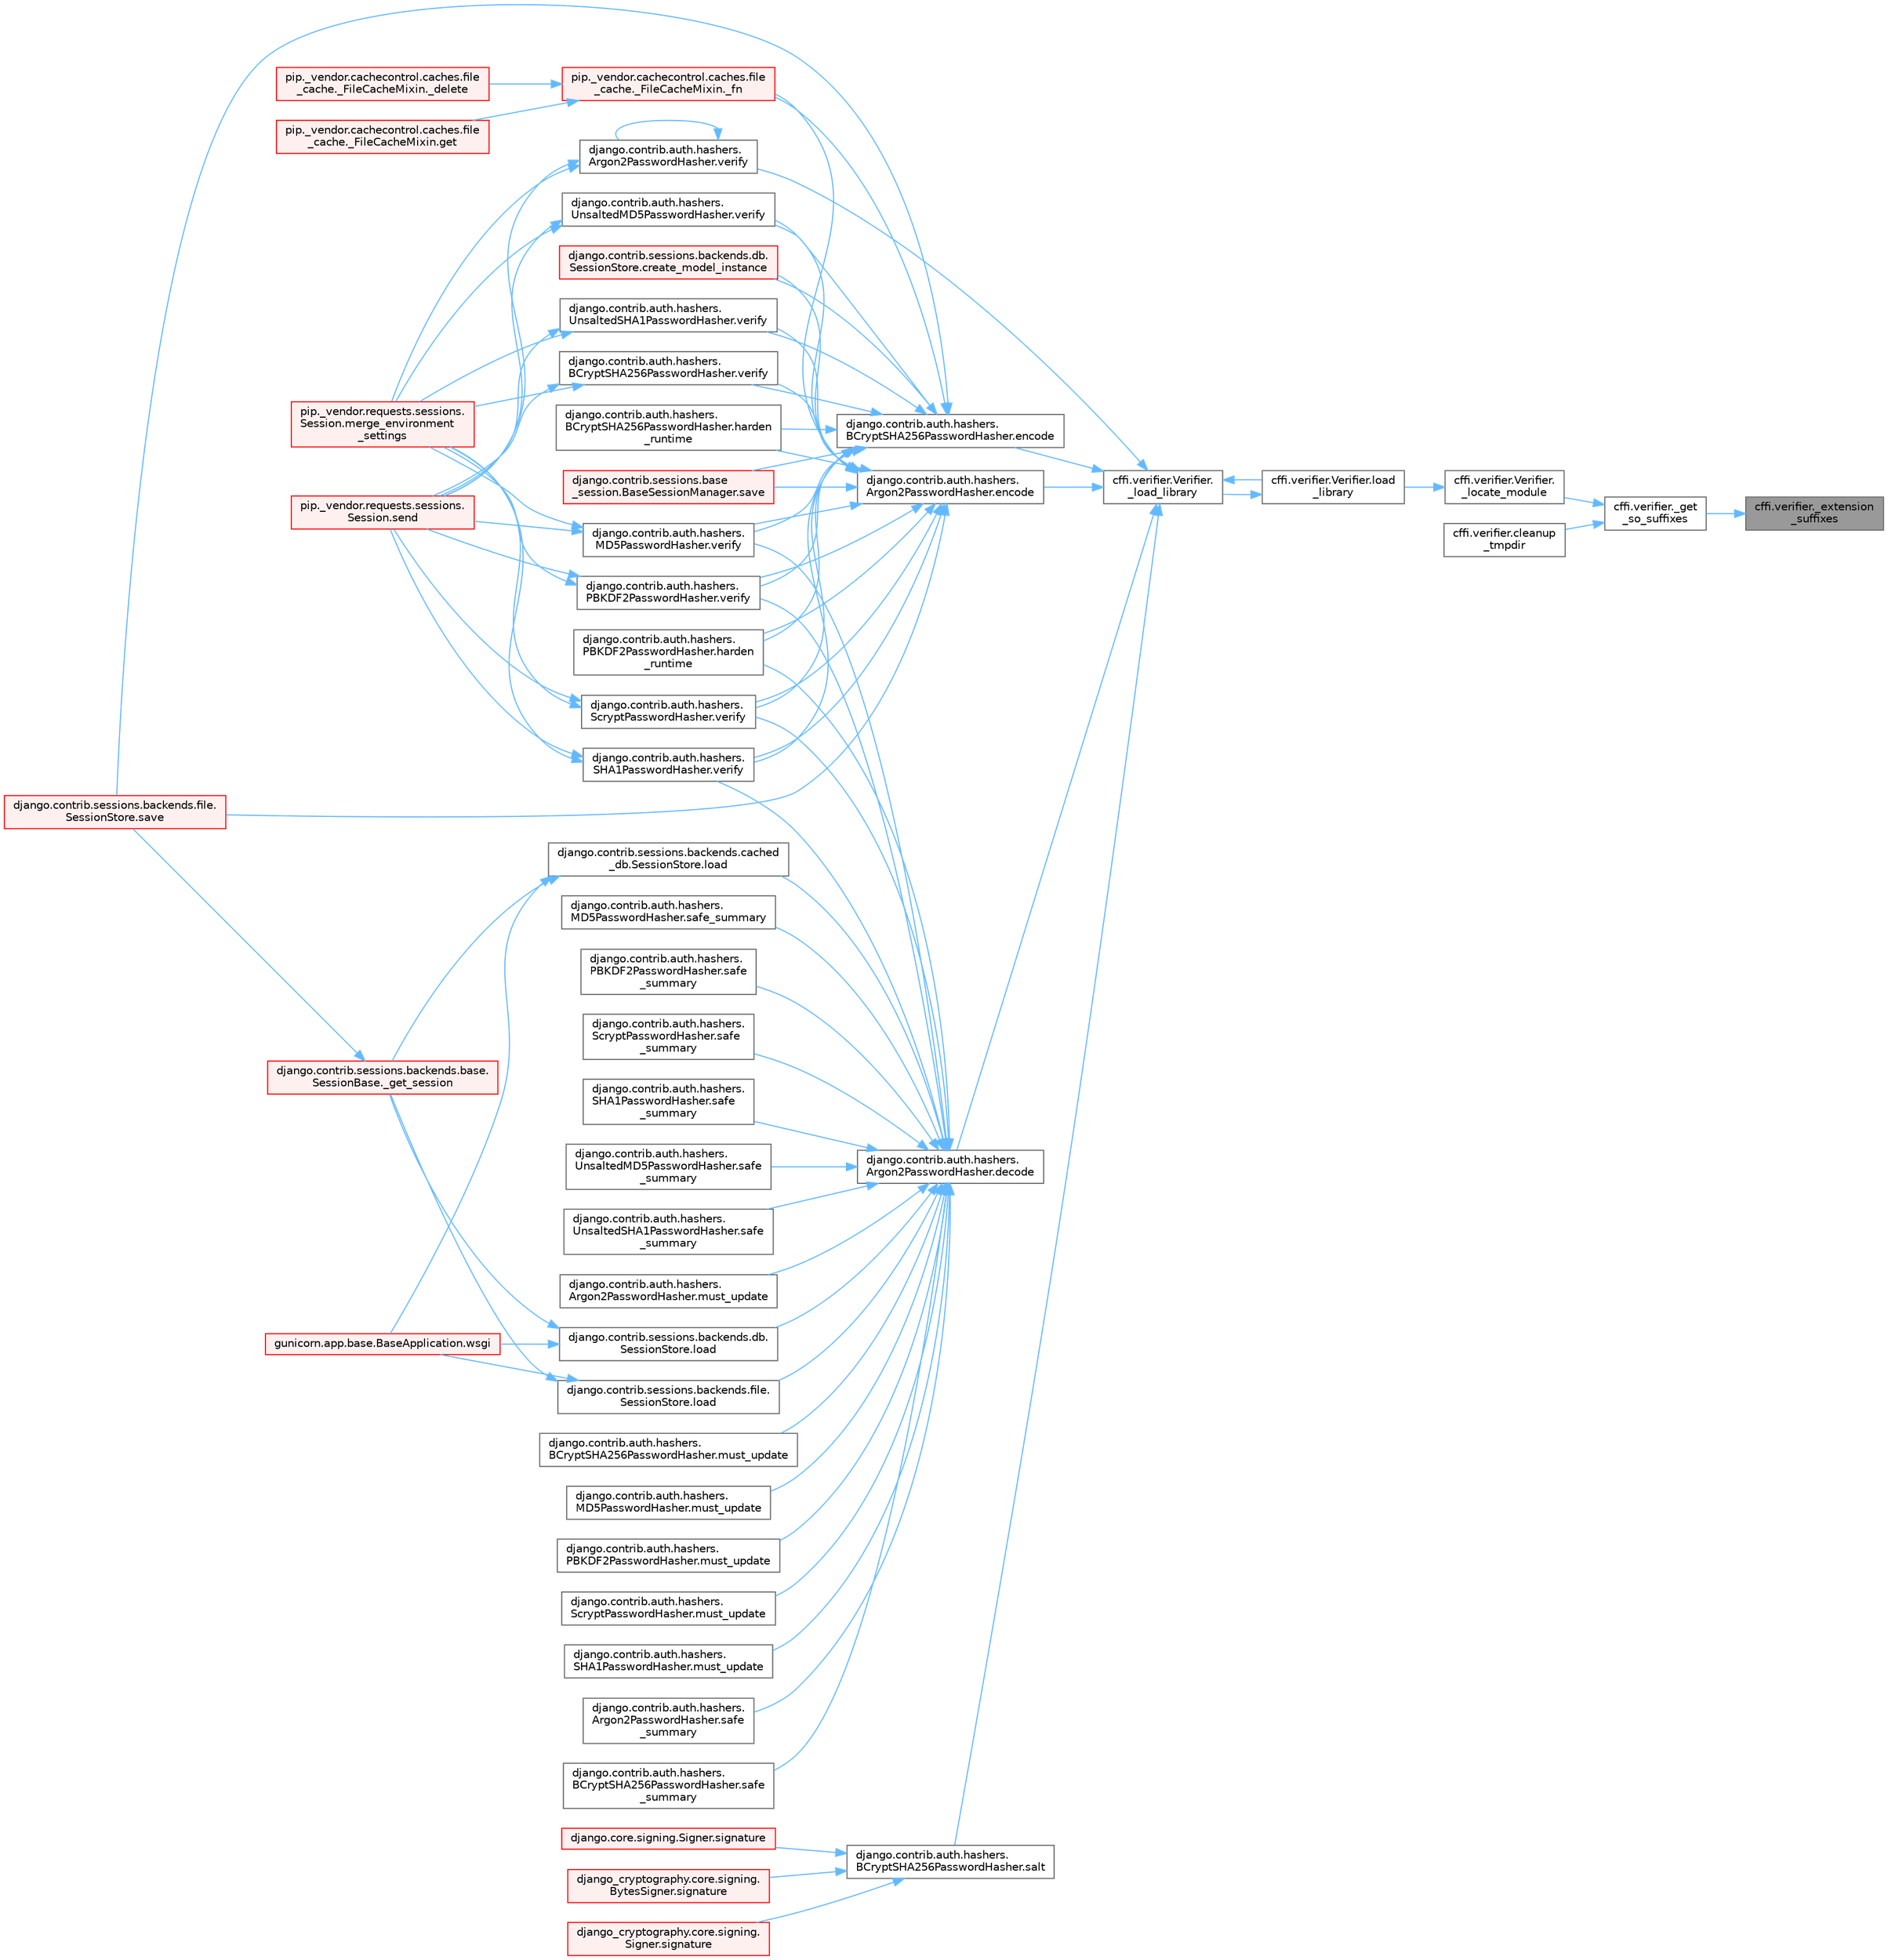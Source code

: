 digraph "cffi.verifier._extension_suffixes"
{
 // LATEX_PDF_SIZE
  bgcolor="transparent";
  edge [fontname=Helvetica,fontsize=10,labelfontname=Helvetica,labelfontsize=10];
  node [fontname=Helvetica,fontsize=10,shape=box,height=0.2,width=0.4];
  rankdir="RL";
  Node1 [id="Node000001",label="cffi.verifier._extension\l_suffixes",height=0.2,width=0.4,color="gray40", fillcolor="grey60", style="filled", fontcolor="black",tooltip=" "];
  Node1 -> Node2 [id="edge1_Node000001_Node000002",dir="back",color="steelblue1",style="solid",tooltip=" "];
  Node2 [id="Node000002",label="cffi.verifier._get\l_so_suffixes",height=0.2,width=0.4,color="grey40", fillcolor="white", style="filled",URL="$namespacecffi_1_1verifier.html#ac4e9c5c666bea7c6d94fadadeee03482",tooltip=" "];
  Node2 -> Node3 [id="edge2_Node000002_Node000003",dir="back",color="steelblue1",style="solid",tooltip=" "];
  Node3 [id="Node000003",label="cffi.verifier.Verifier.\l_locate_module",height=0.2,width=0.4,color="grey40", fillcolor="white", style="filled",URL="$classcffi_1_1verifier_1_1_verifier.html#a39fa84e0d7f74e88dafcf2cad0c5cd39",tooltip=" "];
  Node3 -> Node4 [id="edge3_Node000003_Node000004",dir="back",color="steelblue1",style="solid",tooltip=" "];
  Node4 [id="Node000004",label="cffi.verifier.Verifier.load\l_library",height=0.2,width=0.4,color="grey40", fillcolor="white", style="filled",URL="$classcffi_1_1verifier_1_1_verifier.html#a3f4cc3b50c42913dd0d22dc233524f28",tooltip=" "];
  Node4 -> Node5 [id="edge4_Node000004_Node000005",dir="back",color="steelblue1",style="solid",tooltip=" "];
  Node5 [id="Node000005",label="cffi.verifier.Verifier.\l_load_library",height=0.2,width=0.4,color="grey40", fillcolor="white", style="filled",URL="$classcffi_1_1verifier_1_1_verifier.html#a9de40d4d3231a07d492a907359b11949",tooltip=" "];
  Node5 -> Node6 [id="edge5_Node000005_Node000006",dir="back",color="steelblue1",style="solid",tooltip=" "];
  Node6 [id="Node000006",label="django.contrib.auth.hashers.\lArgon2PasswordHasher.decode",height=0.2,width=0.4,color="grey40", fillcolor="white", style="filled",URL="$classdjango_1_1contrib_1_1auth_1_1hashers_1_1_argon2_password_hasher.html#a72d1d6fbe76db2c306ea80efb11110a4",tooltip=" "];
  Node6 -> Node7 [id="edge6_Node000006_Node000007",dir="back",color="steelblue1",style="solid",tooltip=" "];
  Node7 [id="Node000007",label="django.contrib.auth.hashers.\lPBKDF2PasswordHasher.harden\l_runtime",height=0.2,width=0.4,color="grey40", fillcolor="white", style="filled",URL="$classdjango_1_1contrib_1_1auth_1_1hashers_1_1_p_b_k_d_f2_password_hasher.html#ae7f1dcad47802823597610b026fae83a",tooltip=" "];
  Node6 -> Node8 [id="edge7_Node000006_Node000008",dir="back",color="steelblue1",style="solid",tooltip=" "];
  Node8 [id="Node000008",label="django.contrib.sessions.backends.cached\l_db.SessionStore.load",height=0.2,width=0.4,color="grey40", fillcolor="white", style="filled",URL="$classdjango_1_1contrib_1_1sessions_1_1backends_1_1cached__db_1_1_session_store.html#a0432d07f359fa8281304478688605af7",tooltip=" "];
  Node8 -> Node9 [id="edge8_Node000008_Node000009",dir="back",color="steelblue1",style="solid",tooltip=" "];
  Node9 [id="Node000009",label="django.contrib.sessions.backends.base.\lSessionBase._get_session",height=0.2,width=0.4,color="red", fillcolor="#FFF0F0", style="filled",URL="$classdjango_1_1contrib_1_1sessions_1_1backends_1_1base_1_1_session_base.html#a3ca0af594cbb5d34f3d4f76c8f90bf4f",tooltip=" "];
  Node9 -> Node727 [id="edge9_Node000009_Node000727",dir="back",color="steelblue1",style="solid",tooltip=" "];
  Node727 [id="Node000727",label="django.contrib.sessions.backends.file.\lSessionStore.save",height=0.2,width=0.4,color="red", fillcolor="#FFF0F0", style="filled",URL="$classdjango_1_1contrib_1_1sessions_1_1backends_1_1file_1_1_session_store.html#af170f9c112376eb1627509287bf9620f",tooltip=" "];
  Node8 -> Node513 [id="edge10_Node000008_Node000513",dir="back",color="steelblue1",style="solid",tooltip=" "];
  Node513 [id="Node000513",label="gunicorn.app.base.BaseApplication.wsgi",height=0.2,width=0.4,color="red", fillcolor="#FFF0F0", style="filled",URL="$classgunicorn_1_1app_1_1base_1_1_base_application.html#a18ae24b2d0d44fb694b9f2b0cdffa670",tooltip=" "];
  Node6 -> Node3140 [id="edge11_Node000006_Node003140",dir="back",color="steelblue1",style="solid",tooltip=" "];
  Node3140 [id="Node003140",label="django.contrib.sessions.backends.db.\lSessionStore.load",height=0.2,width=0.4,color="grey40", fillcolor="white", style="filled",URL="$classdjango_1_1contrib_1_1sessions_1_1backends_1_1db_1_1_session_store.html#aab3bc77d15c0a33590a72f92a2efc994",tooltip=" "];
  Node3140 -> Node9 [id="edge12_Node003140_Node000009",dir="back",color="steelblue1",style="solid",tooltip=" "];
  Node3140 -> Node513 [id="edge13_Node003140_Node000513",dir="back",color="steelblue1",style="solid",tooltip=" "];
  Node6 -> Node512 [id="edge14_Node000006_Node000512",dir="back",color="steelblue1",style="solid",tooltip=" "];
  Node512 [id="Node000512",label="django.contrib.sessions.backends.file.\lSessionStore.load",height=0.2,width=0.4,color="grey40", fillcolor="white", style="filled",URL="$classdjango_1_1contrib_1_1sessions_1_1backends_1_1file_1_1_session_store.html#a408fa63512306fbaa7bbb62742f0295f",tooltip=" "];
  Node512 -> Node9 [id="edge15_Node000512_Node000009",dir="back",color="steelblue1",style="solid",tooltip=" "];
  Node512 -> Node513 [id="edge16_Node000512_Node000513",dir="back",color="steelblue1",style="solid",tooltip=" "];
  Node6 -> Node3141 [id="edge17_Node000006_Node003141",dir="back",color="steelblue1",style="solid",tooltip=" "];
  Node3141 [id="Node003141",label="django.contrib.auth.hashers.\lArgon2PasswordHasher.must_update",height=0.2,width=0.4,color="grey40", fillcolor="white", style="filled",URL="$classdjango_1_1contrib_1_1auth_1_1hashers_1_1_argon2_password_hasher.html#a4d8d054683b5147b2228836536f8e0a3",tooltip=" "];
  Node6 -> Node3142 [id="edge18_Node000006_Node003142",dir="back",color="steelblue1",style="solid",tooltip=" "];
  Node3142 [id="Node003142",label="django.contrib.auth.hashers.\lBCryptSHA256PasswordHasher.must_update",height=0.2,width=0.4,color="grey40", fillcolor="white", style="filled",URL="$classdjango_1_1contrib_1_1auth_1_1hashers_1_1_b_crypt_s_h_a256_password_hasher.html#a0da47cb102c5bbb66cf2a88f02681fc4",tooltip=" "];
  Node6 -> Node3143 [id="edge19_Node000006_Node003143",dir="back",color="steelblue1",style="solid",tooltip=" "];
  Node3143 [id="Node003143",label="django.contrib.auth.hashers.\lMD5PasswordHasher.must_update",height=0.2,width=0.4,color="grey40", fillcolor="white", style="filled",URL="$classdjango_1_1contrib_1_1auth_1_1hashers_1_1_m_d5_password_hasher.html#ab94a37f578422009eb384a7d039be74c",tooltip=" "];
  Node6 -> Node3144 [id="edge20_Node000006_Node003144",dir="back",color="steelblue1",style="solid",tooltip=" "];
  Node3144 [id="Node003144",label="django.contrib.auth.hashers.\lPBKDF2PasswordHasher.must_update",height=0.2,width=0.4,color="grey40", fillcolor="white", style="filled",URL="$classdjango_1_1contrib_1_1auth_1_1hashers_1_1_p_b_k_d_f2_password_hasher.html#a2779a6ac57e7b11aa5b0f06ff2db0ae0",tooltip=" "];
  Node6 -> Node3145 [id="edge21_Node000006_Node003145",dir="back",color="steelblue1",style="solid",tooltip=" "];
  Node3145 [id="Node003145",label="django.contrib.auth.hashers.\lScryptPasswordHasher.must_update",height=0.2,width=0.4,color="grey40", fillcolor="white", style="filled",URL="$classdjango_1_1contrib_1_1auth_1_1hashers_1_1_scrypt_password_hasher.html#ad7430c0123af2934cfb00a1df1e98013",tooltip=" "];
  Node6 -> Node3146 [id="edge22_Node000006_Node003146",dir="back",color="steelblue1",style="solid",tooltip=" "];
  Node3146 [id="Node003146",label="django.contrib.auth.hashers.\lSHA1PasswordHasher.must_update",height=0.2,width=0.4,color="grey40", fillcolor="white", style="filled",URL="$classdjango_1_1contrib_1_1auth_1_1hashers_1_1_s_h_a1_password_hasher.html#a48710ac799dfafff9063e9c3c257879b",tooltip=" "];
  Node6 -> Node3147 [id="edge23_Node000006_Node003147",dir="back",color="steelblue1",style="solid",tooltip=" "];
  Node3147 [id="Node003147",label="django.contrib.auth.hashers.\lArgon2PasswordHasher.safe\l_summary",height=0.2,width=0.4,color="grey40", fillcolor="white", style="filled",URL="$classdjango_1_1contrib_1_1auth_1_1hashers_1_1_argon2_password_hasher.html#a12accfa1720c447a39dfe2f00072b4bd",tooltip=" "];
  Node6 -> Node3148 [id="edge24_Node000006_Node003148",dir="back",color="steelblue1",style="solid",tooltip=" "];
  Node3148 [id="Node003148",label="django.contrib.auth.hashers.\lBCryptSHA256PasswordHasher.safe\l_summary",height=0.2,width=0.4,color="grey40", fillcolor="white", style="filled",URL="$classdjango_1_1contrib_1_1auth_1_1hashers_1_1_b_crypt_s_h_a256_password_hasher.html#a8db6b0f1a9bc0c11380da6b595261419",tooltip=" "];
  Node6 -> Node3149 [id="edge25_Node000006_Node003149",dir="back",color="steelblue1",style="solid",tooltip=" "];
  Node3149 [id="Node003149",label="django.contrib.auth.hashers.\lMD5PasswordHasher.safe_summary",height=0.2,width=0.4,color="grey40", fillcolor="white", style="filled",URL="$classdjango_1_1contrib_1_1auth_1_1hashers_1_1_m_d5_password_hasher.html#aa9ab9e843c2395868e413e2114d95c53",tooltip=" "];
  Node6 -> Node3150 [id="edge26_Node000006_Node003150",dir="back",color="steelblue1",style="solid",tooltip=" "];
  Node3150 [id="Node003150",label="django.contrib.auth.hashers.\lPBKDF2PasswordHasher.safe\l_summary",height=0.2,width=0.4,color="grey40", fillcolor="white", style="filled",URL="$classdjango_1_1contrib_1_1auth_1_1hashers_1_1_p_b_k_d_f2_password_hasher.html#abc89dd47acbf388179b1559b9175ab9c",tooltip=" "];
  Node6 -> Node3151 [id="edge27_Node000006_Node003151",dir="back",color="steelblue1",style="solid",tooltip=" "];
  Node3151 [id="Node003151",label="django.contrib.auth.hashers.\lScryptPasswordHasher.safe\l_summary",height=0.2,width=0.4,color="grey40", fillcolor="white", style="filled",URL="$classdjango_1_1contrib_1_1auth_1_1hashers_1_1_scrypt_password_hasher.html#ad8b9a2f43b3b5a6a8ca1f4d55ed354e7",tooltip=" "];
  Node6 -> Node3152 [id="edge28_Node000006_Node003152",dir="back",color="steelblue1",style="solid",tooltip=" "];
  Node3152 [id="Node003152",label="django.contrib.auth.hashers.\lSHA1PasswordHasher.safe\l_summary",height=0.2,width=0.4,color="grey40", fillcolor="white", style="filled",URL="$classdjango_1_1contrib_1_1auth_1_1hashers_1_1_s_h_a1_password_hasher.html#af0401ddc75458ced75d0a4ba09da337e",tooltip=" "];
  Node6 -> Node3153 [id="edge29_Node000006_Node003153",dir="back",color="steelblue1",style="solid",tooltip=" "];
  Node3153 [id="Node003153",label="django.contrib.auth.hashers.\lUnsaltedMD5PasswordHasher.safe\l_summary",height=0.2,width=0.4,color="grey40", fillcolor="white", style="filled",URL="$classdjango_1_1contrib_1_1auth_1_1hashers_1_1_unsalted_m_d5_password_hasher.html#a04311fccf82d7ee1d53dd5979e13efda",tooltip=" "];
  Node6 -> Node3154 [id="edge30_Node000006_Node003154",dir="back",color="steelblue1",style="solid",tooltip=" "];
  Node3154 [id="Node003154",label="django.contrib.auth.hashers.\lUnsaltedSHA1PasswordHasher.safe\l_summary",height=0.2,width=0.4,color="grey40", fillcolor="white", style="filled",URL="$classdjango_1_1contrib_1_1auth_1_1hashers_1_1_unsalted_s_h_a1_password_hasher.html#a78e95b00b0999cf4b19e747e63fa51f8",tooltip=" "];
  Node6 -> Node3155 [id="edge31_Node000006_Node003155",dir="back",color="steelblue1",style="solid",tooltip=" "];
  Node3155 [id="Node003155",label="django.contrib.auth.hashers.\lMD5PasswordHasher.verify",height=0.2,width=0.4,color="grey40", fillcolor="white", style="filled",URL="$classdjango_1_1contrib_1_1auth_1_1hashers_1_1_m_d5_password_hasher.html#a5ee1720bbd104f7f53ced6d0f7847393",tooltip=" "];
  Node3155 -> Node1794 [id="edge32_Node003155_Node001794",dir="back",color="steelblue1",style="solid",tooltip=" "];
  Node1794 [id="Node001794",label="pip._vendor.requests.sessions.\lSession.merge_environment\l_settings",height=0.2,width=0.4,color="red", fillcolor="#FFF0F0", style="filled",URL="$classpip_1_1__vendor_1_1requests_1_1sessions_1_1_session.html#a1bbc07ae0fd8434a0ae651e3eb482be0",tooltip=" "];
  Node3155 -> Node1795 [id="edge33_Node003155_Node001795",dir="back",color="steelblue1",style="solid",tooltip=" "];
  Node1795 [id="Node001795",label="pip._vendor.requests.sessions.\lSession.send",height=0.2,width=0.4,color="red", fillcolor="#FFF0F0", style="filled",URL="$classpip_1_1__vendor_1_1requests_1_1sessions_1_1_session.html#ac53877008b8d3c6901be36033885124c",tooltip=" "];
  Node6 -> Node3156 [id="edge34_Node000006_Node003156",dir="back",color="steelblue1",style="solid",tooltip=" "];
  Node3156 [id="Node003156",label="django.contrib.auth.hashers.\lPBKDF2PasswordHasher.verify",height=0.2,width=0.4,color="grey40", fillcolor="white", style="filled",URL="$classdjango_1_1contrib_1_1auth_1_1hashers_1_1_p_b_k_d_f2_password_hasher.html#a769f11e83d4f84b6a1aa2414aa345a96",tooltip=" "];
  Node3156 -> Node1794 [id="edge35_Node003156_Node001794",dir="back",color="steelblue1",style="solid",tooltip=" "];
  Node3156 -> Node1795 [id="edge36_Node003156_Node001795",dir="back",color="steelblue1",style="solid",tooltip=" "];
  Node6 -> Node3157 [id="edge37_Node000006_Node003157",dir="back",color="steelblue1",style="solid",tooltip=" "];
  Node3157 [id="Node003157",label="django.contrib.auth.hashers.\lScryptPasswordHasher.verify",height=0.2,width=0.4,color="grey40", fillcolor="white", style="filled",URL="$classdjango_1_1contrib_1_1auth_1_1hashers_1_1_scrypt_password_hasher.html#ae1fe41459b9b8cc72115d2f8c01f6776",tooltip=" "];
  Node3157 -> Node1794 [id="edge38_Node003157_Node001794",dir="back",color="steelblue1",style="solid",tooltip=" "];
  Node3157 -> Node1795 [id="edge39_Node003157_Node001795",dir="back",color="steelblue1",style="solid",tooltip=" "];
  Node6 -> Node3158 [id="edge40_Node000006_Node003158",dir="back",color="steelblue1",style="solid",tooltip=" "];
  Node3158 [id="Node003158",label="django.contrib.auth.hashers.\lSHA1PasswordHasher.verify",height=0.2,width=0.4,color="grey40", fillcolor="white", style="filled",URL="$classdjango_1_1contrib_1_1auth_1_1hashers_1_1_s_h_a1_password_hasher.html#a5ac2a7038875bc3da2654b03c1ae2716",tooltip=" "];
  Node3158 -> Node1794 [id="edge41_Node003158_Node001794",dir="back",color="steelblue1",style="solid",tooltip=" "];
  Node3158 -> Node1795 [id="edge42_Node003158_Node001795",dir="back",color="steelblue1",style="solid",tooltip=" "];
  Node5 -> Node3159 [id="edge43_Node000005_Node003159",dir="back",color="steelblue1",style="solid",tooltip=" "];
  Node3159 [id="Node003159",label="django.contrib.auth.hashers.\lArgon2PasswordHasher.encode",height=0.2,width=0.4,color="grey40", fillcolor="white", style="filled",URL="$classdjango_1_1contrib_1_1auth_1_1hashers_1_1_argon2_password_hasher.html#a0ed201c5832e89c4a3272c737dfc7567",tooltip=" "];
  Node3159 -> Node3160 [id="edge44_Node003159_Node003160",dir="back",color="steelblue1",style="solid",tooltip=" "];
  Node3160 [id="Node003160",label="pip._vendor.cachecontrol.caches.file\l_cache._FileCacheMixin._fn",height=0.2,width=0.4,color="red", fillcolor="#FFF0F0", style="filled",URL="$classpip_1_1__vendor_1_1cachecontrol_1_1caches_1_1file__cache_1_1___file_cache_mixin.html#a8e94253502ca252f8c8ca1e4921fd42f",tooltip=" "];
  Node3160 -> Node3161 [id="edge45_Node003160_Node003161",dir="back",color="steelblue1",style="solid",tooltip=" "];
  Node3161 [id="Node003161",label="pip._vendor.cachecontrol.caches.file\l_cache._FileCacheMixin._delete",height=0.2,width=0.4,color="red", fillcolor="#FFF0F0", style="filled",URL="$classpip_1_1__vendor_1_1cachecontrol_1_1caches_1_1file__cache_1_1___file_cache_mixin.html#a0ebc930693f8386cf1231d4ab04fb800",tooltip=" "];
  Node3160 -> Node3166 [id="edge46_Node003160_Node003166",dir="back",color="steelblue1",style="solid",tooltip=" "];
  Node3166 [id="Node003166",label="pip._vendor.cachecontrol.caches.file\l_cache._FileCacheMixin.get",height=0.2,width=0.4,color="red", fillcolor="#FFF0F0", style="filled",URL="$classpip_1_1__vendor_1_1cachecontrol_1_1caches_1_1file__cache_1_1___file_cache_mixin.html#afef88044f42ddd480be90e94a50e07bc",tooltip=" "];
  Node3159 -> Node1824 [id="edge47_Node003159_Node001824",dir="back",color="steelblue1",style="solid",tooltip=" "];
  Node1824 [id="Node001824",label="django.contrib.sessions.backends.db.\lSessionStore.create_model_instance",height=0.2,width=0.4,color="red", fillcolor="#FFF0F0", style="filled",URL="$classdjango_1_1contrib_1_1sessions_1_1backends_1_1db_1_1_session_store.html#a0a3de585eb81b76b2c9c405702a7a563",tooltip=" "];
  Node3159 -> Node3170 [id="edge48_Node003159_Node003170",dir="back",color="steelblue1",style="solid",tooltip=" "];
  Node3170 [id="Node003170",label="django.contrib.auth.hashers.\lBCryptSHA256PasswordHasher.harden\l_runtime",height=0.2,width=0.4,color="grey40", fillcolor="white", style="filled",URL="$classdjango_1_1contrib_1_1auth_1_1hashers_1_1_b_crypt_s_h_a256_password_hasher.html#aeb2d930973f5a8b0a605c789332df5b0",tooltip=" "];
  Node3159 -> Node7 [id="edge49_Node003159_Node000007",dir="back",color="steelblue1",style="solid",tooltip=" "];
  Node3159 -> Node727 [id="edge50_Node003159_Node000727",dir="back",color="steelblue1",style="solid",tooltip=" "];
  Node3159 -> Node3171 [id="edge51_Node003159_Node003171",dir="back",color="steelblue1",style="solid",tooltip=" "];
  Node3171 [id="Node003171",label="django.contrib.sessions.base\l_session.BaseSessionManager.save",height=0.2,width=0.4,color="red", fillcolor="#FFF0F0", style="filled",URL="$classdjango_1_1contrib_1_1sessions_1_1base__session_1_1_base_session_manager.html#a323bed24720881f2b0c3e3fce57c1a5a",tooltip=" "];
  Node3159 -> Node3172 [id="edge52_Node003159_Node003172",dir="back",color="steelblue1",style="solid",tooltip=" "];
  Node3172 [id="Node003172",label="django.contrib.auth.hashers.\lBCryptSHA256PasswordHasher.verify",height=0.2,width=0.4,color="grey40", fillcolor="white", style="filled",URL="$classdjango_1_1contrib_1_1auth_1_1hashers_1_1_b_crypt_s_h_a256_password_hasher.html#aace67824fb9a74b812da9e723c452182",tooltip=" "];
  Node3172 -> Node1794 [id="edge53_Node003172_Node001794",dir="back",color="steelblue1",style="solid",tooltip=" "];
  Node3172 -> Node1795 [id="edge54_Node003172_Node001795",dir="back",color="steelblue1",style="solid",tooltip=" "];
  Node3159 -> Node3155 [id="edge55_Node003159_Node003155",dir="back",color="steelblue1",style="solid",tooltip=" "];
  Node3159 -> Node3156 [id="edge56_Node003159_Node003156",dir="back",color="steelblue1",style="solid",tooltip=" "];
  Node3159 -> Node3157 [id="edge57_Node003159_Node003157",dir="back",color="steelblue1",style="solid",tooltip=" "];
  Node3159 -> Node3158 [id="edge58_Node003159_Node003158",dir="back",color="steelblue1",style="solid",tooltip=" "];
  Node3159 -> Node3173 [id="edge59_Node003159_Node003173",dir="back",color="steelblue1",style="solid",tooltip=" "];
  Node3173 [id="Node003173",label="django.contrib.auth.hashers.\lUnsaltedMD5PasswordHasher.verify",height=0.2,width=0.4,color="grey40", fillcolor="white", style="filled",URL="$classdjango_1_1contrib_1_1auth_1_1hashers_1_1_unsalted_m_d5_password_hasher.html#ad634eb70221559f3132f12171b8ebae0",tooltip=" "];
  Node3173 -> Node1794 [id="edge60_Node003173_Node001794",dir="back",color="steelblue1",style="solid",tooltip=" "];
  Node3173 -> Node1795 [id="edge61_Node003173_Node001795",dir="back",color="steelblue1",style="solid",tooltip=" "];
  Node3159 -> Node3174 [id="edge62_Node003159_Node003174",dir="back",color="steelblue1",style="solid",tooltip=" "];
  Node3174 [id="Node003174",label="django.contrib.auth.hashers.\lUnsaltedSHA1PasswordHasher.verify",height=0.2,width=0.4,color="grey40", fillcolor="white", style="filled",URL="$classdjango_1_1contrib_1_1auth_1_1hashers_1_1_unsalted_s_h_a1_password_hasher.html#ad4dd5a8b681866ea72b2b9b8b1f3a552",tooltip=" "];
  Node3174 -> Node1794 [id="edge63_Node003174_Node001794",dir="back",color="steelblue1",style="solid",tooltip=" "];
  Node3174 -> Node1795 [id="edge64_Node003174_Node001795",dir="back",color="steelblue1",style="solid",tooltip=" "];
  Node5 -> Node3175 [id="edge65_Node000005_Node003175",dir="back",color="steelblue1",style="solid",tooltip=" "];
  Node3175 [id="Node003175",label="django.contrib.auth.hashers.\lBCryptSHA256PasswordHasher.encode",height=0.2,width=0.4,color="grey40", fillcolor="white", style="filled",URL="$classdjango_1_1contrib_1_1auth_1_1hashers_1_1_b_crypt_s_h_a256_password_hasher.html#a7fac654818c9a8cfe6a5df3fefe957a1",tooltip=" "];
  Node3175 -> Node3160 [id="edge66_Node003175_Node003160",dir="back",color="steelblue1",style="solid",tooltip=" "];
  Node3175 -> Node1824 [id="edge67_Node003175_Node001824",dir="back",color="steelblue1",style="solid",tooltip=" "];
  Node3175 -> Node3170 [id="edge68_Node003175_Node003170",dir="back",color="steelblue1",style="solid",tooltip=" "];
  Node3175 -> Node7 [id="edge69_Node003175_Node000007",dir="back",color="steelblue1",style="solid",tooltip=" "];
  Node3175 -> Node727 [id="edge70_Node003175_Node000727",dir="back",color="steelblue1",style="solid",tooltip=" "];
  Node3175 -> Node3171 [id="edge71_Node003175_Node003171",dir="back",color="steelblue1",style="solid",tooltip=" "];
  Node3175 -> Node3172 [id="edge72_Node003175_Node003172",dir="back",color="steelblue1",style="solid",tooltip=" "];
  Node3175 -> Node3155 [id="edge73_Node003175_Node003155",dir="back",color="steelblue1",style="solid",tooltip=" "];
  Node3175 -> Node3156 [id="edge74_Node003175_Node003156",dir="back",color="steelblue1",style="solid",tooltip=" "];
  Node3175 -> Node3157 [id="edge75_Node003175_Node003157",dir="back",color="steelblue1",style="solid",tooltip=" "];
  Node3175 -> Node3158 [id="edge76_Node003175_Node003158",dir="back",color="steelblue1",style="solid",tooltip=" "];
  Node3175 -> Node3173 [id="edge77_Node003175_Node003173",dir="back",color="steelblue1",style="solid",tooltip=" "];
  Node3175 -> Node3174 [id="edge78_Node003175_Node003174",dir="back",color="steelblue1",style="solid",tooltip=" "];
  Node5 -> Node4 [id="edge79_Node000005_Node000004",dir="back",color="steelblue1",style="solid",tooltip=" "];
  Node5 -> Node3176 [id="edge80_Node000005_Node003176",dir="back",color="steelblue1",style="solid",tooltip=" "];
  Node3176 [id="Node003176",label="django.contrib.auth.hashers.\lBCryptSHA256PasswordHasher.salt",height=0.2,width=0.4,color="grey40", fillcolor="white", style="filled",URL="$classdjango_1_1contrib_1_1auth_1_1hashers_1_1_b_crypt_s_h_a256_password_hasher.html#a8bf9448c637933b786cf0fd4dfa3b346",tooltip=" "];
  Node3176 -> Node3177 [id="edge81_Node003176_Node003177",dir="back",color="steelblue1",style="solid",tooltip=" "];
  Node3177 [id="Node003177",label="django.core.signing.Signer.signature",height=0.2,width=0.4,color="red", fillcolor="#FFF0F0", style="filled",URL="$classdjango_1_1core_1_1signing_1_1_signer.html#a7f07d25e055e1c12121ac821012efb46",tooltip=" "];
  Node3176 -> Node3178 [id="edge82_Node003176_Node003178",dir="back",color="steelblue1",style="solid",tooltip=" "];
  Node3178 [id="Node003178",label="django_cryptography.core.signing.\lBytesSigner.signature",height=0.2,width=0.4,color="red", fillcolor="#FFF0F0", style="filled",URL="$classdjango__cryptography_1_1core_1_1signing_1_1_bytes_signer.html#a90cc9a96f9ef73301790d9762e653f19",tooltip=" "];
  Node3176 -> Node3179 [id="edge83_Node003176_Node003179",dir="back",color="steelblue1",style="solid",tooltip=" "];
  Node3179 [id="Node003179",label="django_cryptography.core.signing.\lSigner.signature",height=0.2,width=0.4,color="red", fillcolor="#FFF0F0", style="filled",URL="$classdjango__cryptography_1_1core_1_1signing_1_1_signer.html#ad71de574e6dffcf1fab21a8ecac7c516",tooltip=" "];
  Node5 -> Node3180 [id="edge84_Node000005_Node003180",dir="back",color="steelblue1",style="solid",tooltip=" "];
  Node3180 [id="Node003180",label="django.contrib.auth.hashers.\lArgon2PasswordHasher.verify",height=0.2,width=0.4,color="grey40", fillcolor="white", style="filled",URL="$classdjango_1_1contrib_1_1auth_1_1hashers_1_1_argon2_password_hasher.html#aa1b8e90990f8dc1f2a0dcb0f6e95a364",tooltip=" "];
  Node3180 -> Node1794 [id="edge85_Node003180_Node001794",dir="back",color="steelblue1",style="solid",tooltip=" "];
  Node3180 -> Node1795 [id="edge86_Node003180_Node001795",dir="back",color="steelblue1",style="solid",tooltip=" "];
  Node3180 -> Node3180 [id="edge87_Node003180_Node003180",dir="back",color="steelblue1",style="solid",tooltip=" "];
  Node2 -> Node3181 [id="edge88_Node000002_Node003181",dir="back",color="steelblue1",style="solid",tooltip=" "];
  Node3181 [id="Node003181",label="cffi.verifier.cleanup\l_tmpdir",height=0.2,width=0.4,color="grey40", fillcolor="white", style="filled",URL="$namespacecffi_1_1verifier.html#ad8503601579c32db54abb53df428f04d",tooltip=" "];
}
